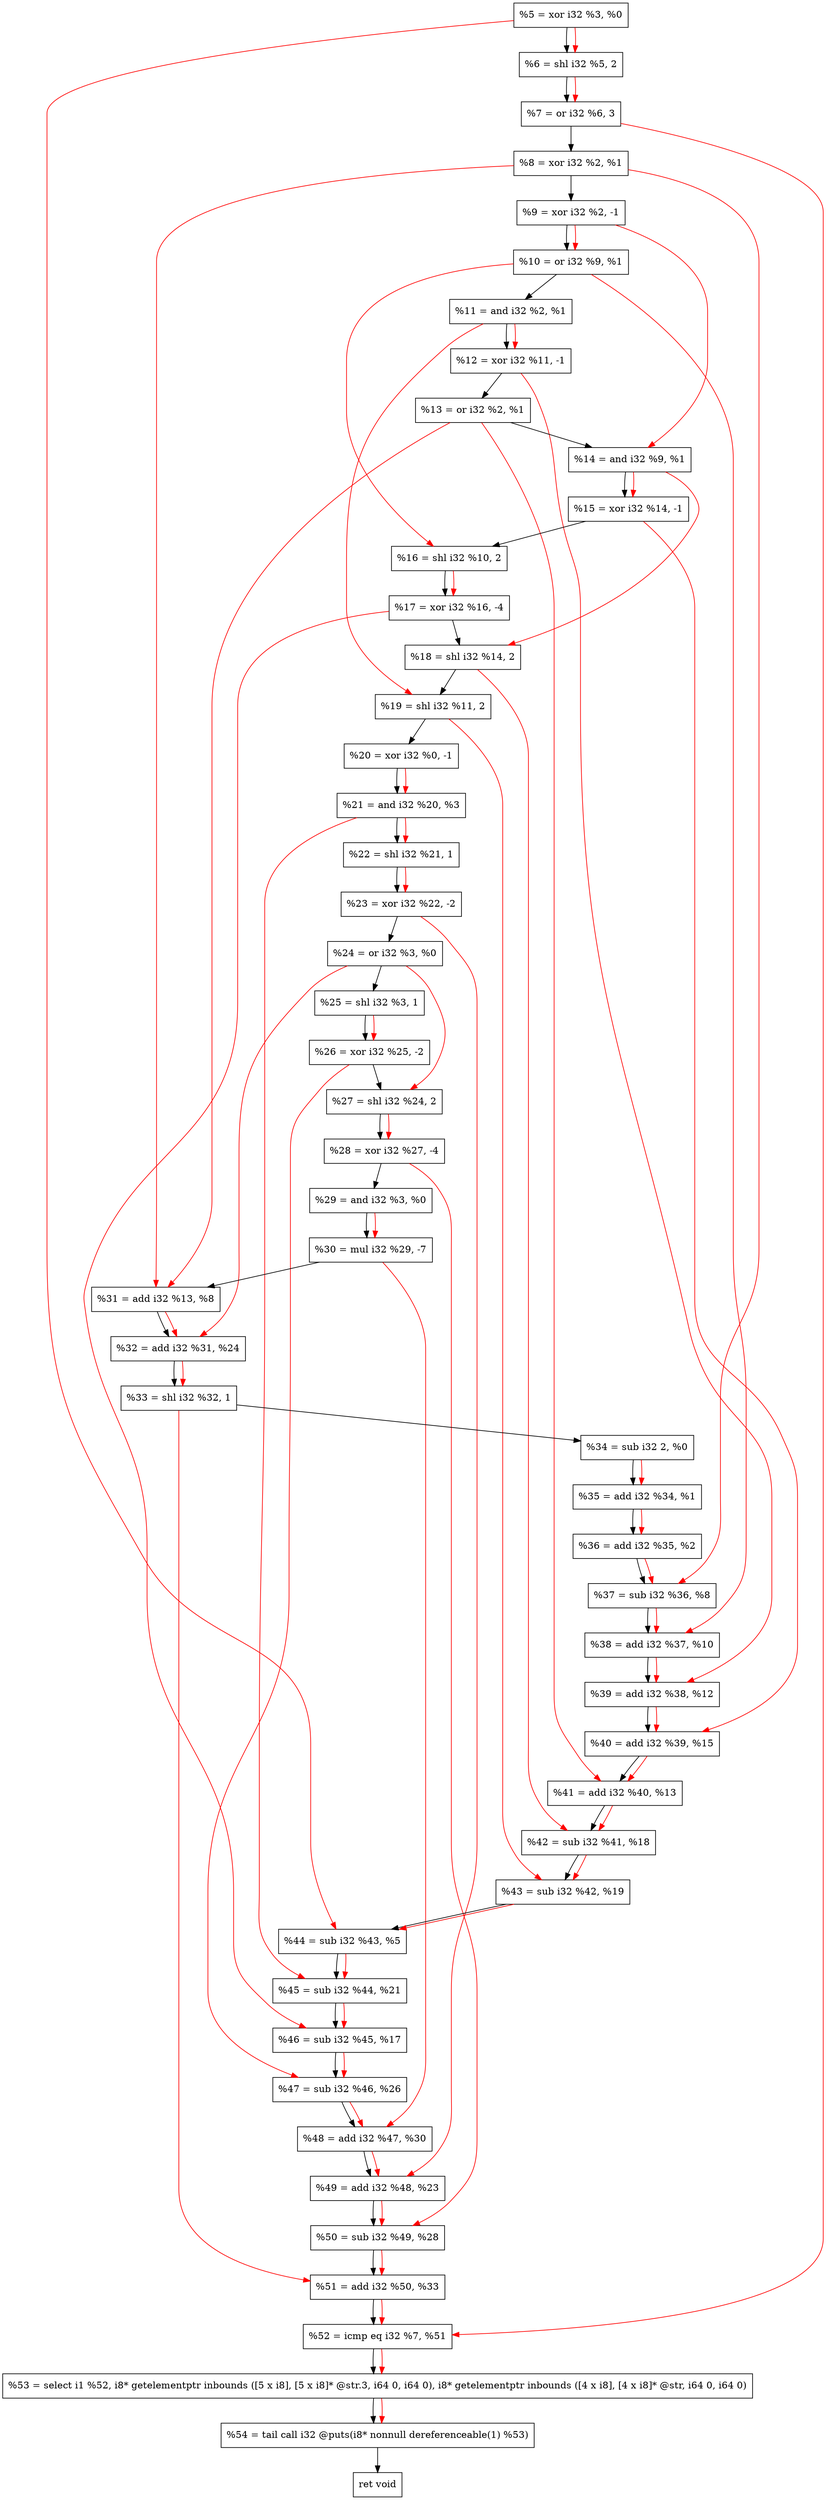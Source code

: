 digraph "DFG for'crackme' function" {
	Node0x23ff750[shape=record, label="  %5 = xor i32 %3, %0"];
	Node0x23ffdd0[shape=record, label="  %6 = shl i32 %5, 2"];
	Node0x23ffe70[shape=record, label="  %7 = or i32 %6, 3"];
	Node0x23ffee0[shape=record, label="  %8 = xor i32 %2, %1"];
	Node0x23fff80[shape=record, label="  %9 = xor i32 %2, -1"];
	Node0x23ffff0[shape=record, label="  %10 = or i32 %9, %1"];
	Node0x2400060[shape=record, label="  %11 = and i32 %2, %1"];
	Node0x24000d0[shape=record, label="  %12 = xor i32 %11, -1"];
	Node0x2400140[shape=record, label="  %13 = or i32 %2, %1"];
	Node0x24001b0[shape=record, label="  %14 = and i32 %9, %1"];
	Node0x2400220[shape=record, label="  %15 = xor i32 %14, -1"];
	Node0x2400290[shape=record, label="  %16 = shl i32 %10, 2"];
	Node0x2400330[shape=record, label="  %17 = xor i32 %16, -4"];
	Node0x24003a0[shape=record, label="  %18 = shl i32 %14, 2"];
	Node0x2400410[shape=record, label="  %19 = shl i32 %11, 2"];
	Node0x2400480[shape=record, label="  %20 = xor i32 %0, -1"];
	Node0x24004f0[shape=record, label="  %21 = and i32 %20, %3"];
	Node0x2400590[shape=record, label="  %22 = shl i32 %21, 1"];
	Node0x2400630[shape=record, label="  %23 = xor i32 %22, -2"];
	Node0x24006a0[shape=record, label="  %24 = or i32 %3, %0"];
	Node0x2400710[shape=record, label="  %25 = shl i32 %3, 1"];
	Node0x2400780[shape=record, label="  %26 = xor i32 %25, -2"];
	Node0x24007f0[shape=record, label="  %27 = shl i32 %24, 2"];
	Node0x2400860[shape=record, label="  %28 = xor i32 %27, -4"];
	Node0x24008d0[shape=record, label="  %29 = and i32 %3, %0"];
	Node0x2400970[shape=record, label="  %30 = mul i32 %29, -7"];
	Node0x24009e0[shape=record, label="  %31 = add i32 %13, %8"];
	Node0x2400a50[shape=record, label="  %32 = add i32 %31, %24"];
	Node0x2400cd0[shape=record, label="  %33 = shl i32 %32, 1"];
	Node0x2400d40[shape=record, label="  %34 = sub i32 2, %0"];
	Node0x2400db0[shape=record, label="  %35 = add i32 %34, %1"];
	Node0x2400e20[shape=record, label="  %36 = add i32 %35, %2"];
	Node0x2400e90[shape=record, label="  %37 = sub i32 %36, %8"];
	Node0x2400f00[shape=record, label="  %38 = add i32 %37, %10"];
	Node0x2400f70[shape=record, label="  %39 = add i32 %38, %12"];
	Node0x2400fe0[shape=record, label="  %40 = add i32 %39, %15"];
	Node0x2401050[shape=record, label="  %41 = add i32 %40, %13"];
	Node0x24010c0[shape=record, label="  %42 = sub i32 %41, %18"];
	Node0x2401130[shape=record, label="  %43 = sub i32 %42, %19"];
	Node0x24011a0[shape=record, label="  %44 = sub i32 %43, %5"];
	Node0x2401210[shape=record, label="  %45 = sub i32 %44, %21"];
	Node0x2401280[shape=record, label="  %46 = sub i32 %45, %17"];
	Node0x24012f0[shape=record, label="  %47 = sub i32 %46, %26"];
	Node0x2401360[shape=record, label="  %48 = add i32 %47, %30"];
	Node0x24013d0[shape=record, label="  %49 = add i32 %48, %23"];
	Node0x2401440[shape=record, label="  %50 = sub i32 %49, %28"];
	Node0x24014b0[shape=record, label="  %51 = add i32 %50, %33"];
	Node0x2401520[shape=record, label="  %52 = icmp eq i32 %7, %51"];
	Node0x23a0268[shape=record, label="  %53 = select i1 %52, i8* getelementptr inbounds ([5 x i8], [5 x i8]* @str.3, i64 0, i64 0), i8* getelementptr inbounds ([4 x i8], [4 x i8]* @str, i64 0, i64 0)"];
	Node0x24019c0[shape=record, label="  %54 = tail call i32 @puts(i8* nonnull dereferenceable(1) %53)"];
	Node0x2401a10[shape=record, label="  ret void"];
	Node0x23ff750 -> Node0x23ffdd0;
	Node0x23ffdd0 -> Node0x23ffe70;
	Node0x23ffe70 -> Node0x23ffee0;
	Node0x23ffee0 -> Node0x23fff80;
	Node0x23fff80 -> Node0x23ffff0;
	Node0x23ffff0 -> Node0x2400060;
	Node0x2400060 -> Node0x24000d0;
	Node0x24000d0 -> Node0x2400140;
	Node0x2400140 -> Node0x24001b0;
	Node0x24001b0 -> Node0x2400220;
	Node0x2400220 -> Node0x2400290;
	Node0x2400290 -> Node0x2400330;
	Node0x2400330 -> Node0x24003a0;
	Node0x24003a0 -> Node0x2400410;
	Node0x2400410 -> Node0x2400480;
	Node0x2400480 -> Node0x24004f0;
	Node0x24004f0 -> Node0x2400590;
	Node0x2400590 -> Node0x2400630;
	Node0x2400630 -> Node0x24006a0;
	Node0x24006a0 -> Node0x2400710;
	Node0x2400710 -> Node0x2400780;
	Node0x2400780 -> Node0x24007f0;
	Node0x24007f0 -> Node0x2400860;
	Node0x2400860 -> Node0x24008d0;
	Node0x24008d0 -> Node0x2400970;
	Node0x2400970 -> Node0x24009e0;
	Node0x24009e0 -> Node0x2400a50;
	Node0x2400a50 -> Node0x2400cd0;
	Node0x2400cd0 -> Node0x2400d40;
	Node0x2400d40 -> Node0x2400db0;
	Node0x2400db0 -> Node0x2400e20;
	Node0x2400e20 -> Node0x2400e90;
	Node0x2400e90 -> Node0x2400f00;
	Node0x2400f00 -> Node0x2400f70;
	Node0x2400f70 -> Node0x2400fe0;
	Node0x2400fe0 -> Node0x2401050;
	Node0x2401050 -> Node0x24010c0;
	Node0x24010c0 -> Node0x2401130;
	Node0x2401130 -> Node0x24011a0;
	Node0x24011a0 -> Node0x2401210;
	Node0x2401210 -> Node0x2401280;
	Node0x2401280 -> Node0x24012f0;
	Node0x24012f0 -> Node0x2401360;
	Node0x2401360 -> Node0x24013d0;
	Node0x24013d0 -> Node0x2401440;
	Node0x2401440 -> Node0x24014b0;
	Node0x24014b0 -> Node0x2401520;
	Node0x2401520 -> Node0x23a0268;
	Node0x23a0268 -> Node0x24019c0;
	Node0x24019c0 -> Node0x2401a10;
edge [color=red]
	Node0x23ff750 -> Node0x23ffdd0;
	Node0x23ffdd0 -> Node0x23ffe70;
	Node0x23fff80 -> Node0x23ffff0;
	Node0x2400060 -> Node0x24000d0;
	Node0x23fff80 -> Node0x24001b0;
	Node0x24001b0 -> Node0x2400220;
	Node0x23ffff0 -> Node0x2400290;
	Node0x2400290 -> Node0x2400330;
	Node0x24001b0 -> Node0x24003a0;
	Node0x2400060 -> Node0x2400410;
	Node0x2400480 -> Node0x24004f0;
	Node0x24004f0 -> Node0x2400590;
	Node0x2400590 -> Node0x2400630;
	Node0x2400710 -> Node0x2400780;
	Node0x24006a0 -> Node0x24007f0;
	Node0x24007f0 -> Node0x2400860;
	Node0x24008d0 -> Node0x2400970;
	Node0x2400140 -> Node0x24009e0;
	Node0x23ffee0 -> Node0x24009e0;
	Node0x24009e0 -> Node0x2400a50;
	Node0x24006a0 -> Node0x2400a50;
	Node0x2400a50 -> Node0x2400cd0;
	Node0x2400d40 -> Node0x2400db0;
	Node0x2400db0 -> Node0x2400e20;
	Node0x2400e20 -> Node0x2400e90;
	Node0x23ffee0 -> Node0x2400e90;
	Node0x2400e90 -> Node0x2400f00;
	Node0x23ffff0 -> Node0x2400f00;
	Node0x2400f00 -> Node0x2400f70;
	Node0x24000d0 -> Node0x2400f70;
	Node0x2400f70 -> Node0x2400fe0;
	Node0x2400220 -> Node0x2400fe0;
	Node0x2400fe0 -> Node0x2401050;
	Node0x2400140 -> Node0x2401050;
	Node0x2401050 -> Node0x24010c0;
	Node0x24003a0 -> Node0x24010c0;
	Node0x24010c0 -> Node0x2401130;
	Node0x2400410 -> Node0x2401130;
	Node0x2401130 -> Node0x24011a0;
	Node0x23ff750 -> Node0x24011a0;
	Node0x24011a0 -> Node0x2401210;
	Node0x24004f0 -> Node0x2401210;
	Node0x2401210 -> Node0x2401280;
	Node0x2400330 -> Node0x2401280;
	Node0x2401280 -> Node0x24012f0;
	Node0x2400780 -> Node0x24012f0;
	Node0x24012f0 -> Node0x2401360;
	Node0x2400970 -> Node0x2401360;
	Node0x2401360 -> Node0x24013d0;
	Node0x2400630 -> Node0x24013d0;
	Node0x24013d0 -> Node0x2401440;
	Node0x2400860 -> Node0x2401440;
	Node0x2401440 -> Node0x24014b0;
	Node0x2400cd0 -> Node0x24014b0;
	Node0x23ffe70 -> Node0x2401520;
	Node0x24014b0 -> Node0x2401520;
	Node0x2401520 -> Node0x23a0268;
	Node0x23a0268 -> Node0x24019c0;
}
